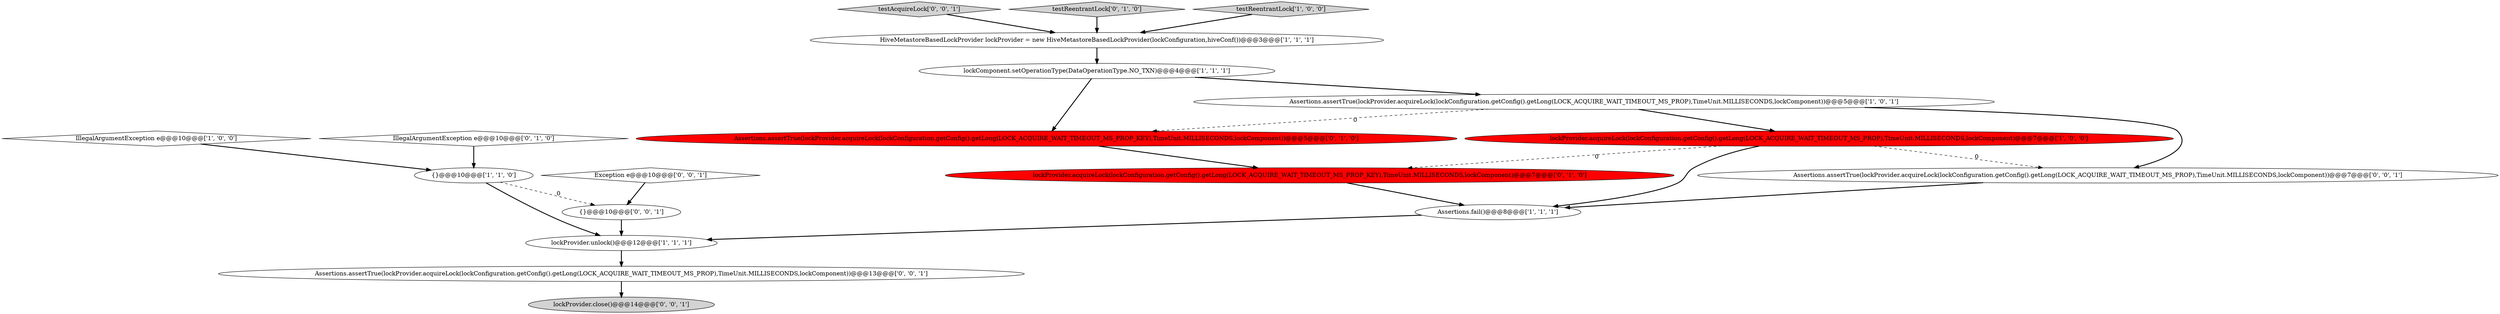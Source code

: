 digraph {
1 [style = filled, label = "lockProvider.unlock()@@@12@@@['1', '1', '1']", fillcolor = white, shape = ellipse image = "AAA0AAABBB1BBB"];
18 [style = filled, label = "{}@@@10@@@['0', '0', '1']", fillcolor = white, shape = ellipse image = "AAA0AAABBB3BBB"];
8 [style = filled, label = "{}@@@10@@@['1', '1', '0']", fillcolor = white, shape = ellipse image = "AAA0AAABBB1BBB"];
16 [style = filled, label = "Exception e@@@10@@@['0', '0', '1']", fillcolor = white, shape = diamond image = "AAA0AAABBB3BBB"];
3 [style = filled, label = "lockComponent.setOperationType(DataOperationType.NO_TXN)@@@4@@@['1', '1', '1']", fillcolor = white, shape = ellipse image = "AAA0AAABBB1BBB"];
7 [style = filled, label = "IllegalArgumentException e@@@10@@@['1', '0', '0']", fillcolor = white, shape = diamond image = "AAA0AAABBB1BBB"];
14 [style = filled, label = "Assertions.assertTrue(lockProvider.acquireLock(lockConfiguration.getConfig().getLong(LOCK_ACQUIRE_WAIT_TIMEOUT_MS_PROP),TimeUnit.MILLISECONDS,lockComponent))@@@7@@@['0', '0', '1']", fillcolor = white, shape = ellipse image = "AAA0AAABBB3BBB"];
12 [style = filled, label = "IllegalArgumentException e@@@10@@@['0', '1', '0']", fillcolor = white, shape = diamond image = "AAA0AAABBB2BBB"];
11 [style = filled, label = "Assertions.assertTrue(lockProvider.acquireLock(lockConfiguration.getConfig().getLong(LOCK_ACQUIRE_WAIT_TIMEOUT_MS_PROP_KEY),TimeUnit.MILLISECONDS,lockComponent))@@@5@@@['0', '1', '0']", fillcolor = red, shape = ellipse image = "AAA1AAABBB2BBB"];
15 [style = filled, label = "testAcquireLock['0', '0', '1']", fillcolor = lightgray, shape = diamond image = "AAA0AAABBB3BBB"];
4 [style = filled, label = "HiveMetastoreBasedLockProvider lockProvider = new HiveMetastoreBasedLockProvider(lockConfiguration,hiveConf())@@@3@@@['1', '1', '1']", fillcolor = white, shape = ellipse image = "AAA0AAABBB1BBB"];
6 [style = filled, label = "lockProvider.acquireLock(lockConfiguration.getConfig().getLong(LOCK_ACQUIRE_WAIT_TIMEOUT_MS_PROP),TimeUnit.MILLISECONDS,lockComponent)@@@7@@@['1', '0', '0']", fillcolor = red, shape = ellipse image = "AAA1AAABBB1BBB"];
10 [style = filled, label = "lockProvider.acquireLock(lockConfiguration.getConfig().getLong(LOCK_ACQUIRE_WAIT_TIMEOUT_MS_PROP_KEY),TimeUnit.MILLISECONDS,lockComponent)@@@7@@@['0', '1', '0']", fillcolor = red, shape = ellipse image = "AAA1AAABBB2BBB"];
9 [style = filled, label = "testReentrantLock['0', '1', '0']", fillcolor = lightgray, shape = diamond image = "AAA0AAABBB2BBB"];
5 [style = filled, label = "Assertions.fail()@@@8@@@['1', '1', '1']", fillcolor = white, shape = ellipse image = "AAA0AAABBB1BBB"];
0 [style = filled, label = "Assertions.assertTrue(lockProvider.acquireLock(lockConfiguration.getConfig().getLong(LOCK_ACQUIRE_WAIT_TIMEOUT_MS_PROP),TimeUnit.MILLISECONDS,lockComponent))@@@5@@@['1', '0', '1']", fillcolor = white, shape = ellipse image = "AAA0AAABBB1BBB"];
2 [style = filled, label = "testReentrantLock['1', '0', '0']", fillcolor = lightgray, shape = diamond image = "AAA0AAABBB1BBB"];
17 [style = filled, label = "lockProvider.close()@@@14@@@['0', '0', '1']", fillcolor = lightgray, shape = ellipse image = "AAA0AAABBB3BBB"];
13 [style = filled, label = "Assertions.assertTrue(lockProvider.acquireLock(lockConfiguration.getConfig().getLong(LOCK_ACQUIRE_WAIT_TIMEOUT_MS_PROP),TimeUnit.MILLISECONDS,lockComponent))@@@13@@@['0', '0', '1']", fillcolor = white, shape = ellipse image = "AAA0AAABBB3BBB"];
4->3 [style = bold, label=""];
16->18 [style = bold, label=""];
0->6 [style = bold, label=""];
9->4 [style = bold, label=""];
3->11 [style = bold, label=""];
0->11 [style = dashed, label="0"];
6->14 [style = dashed, label="0"];
7->8 [style = bold, label=""];
2->4 [style = bold, label=""];
1->13 [style = bold, label=""];
3->0 [style = bold, label=""];
6->10 [style = dashed, label="0"];
8->1 [style = bold, label=""];
5->1 [style = bold, label=""];
6->5 [style = bold, label=""];
13->17 [style = bold, label=""];
0->14 [style = bold, label=""];
10->5 [style = bold, label=""];
18->1 [style = bold, label=""];
11->10 [style = bold, label=""];
12->8 [style = bold, label=""];
15->4 [style = bold, label=""];
8->18 [style = dashed, label="0"];
14->5 [style = bold, label=""];
}
